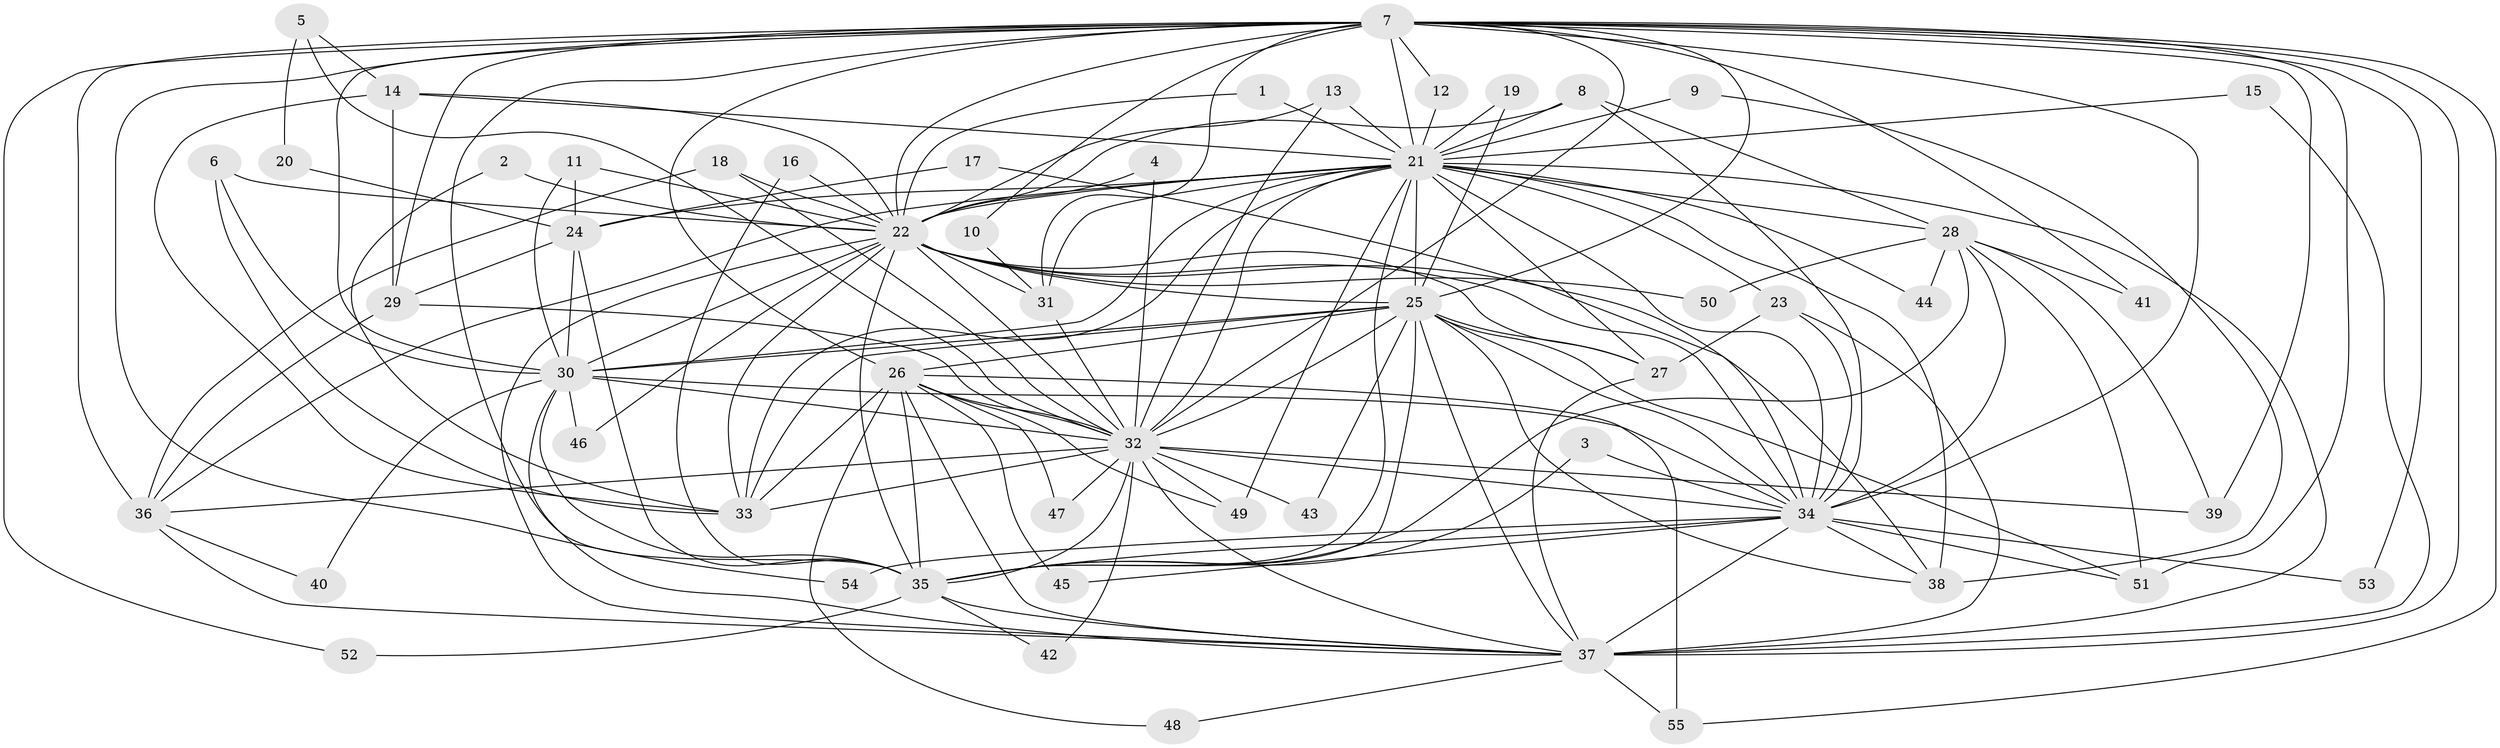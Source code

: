 // original degree distribution, {16: 0.009174311926605505, 17: 0.009174311926605505, 18: 0.03669724770642202, 29: 0.009174311926605505, 25: 0.009174311926605505, 32: 0.009174311926605505, 19: 0.009174311926605505, 3: 0.22935779816513763, 7: 0.027522935779816515, 5: 0.03669724770642202, 2: 0.5321100917431193, 4: 0.05504587155963303, 8: 0.009174311926605505, 6: 0.01834862385321101}
// Generated by graph-tools (version 1.1) at 2025/25/03/09/25 03:25:51]
// undirected, 55 vertices, 161 edges
graph export_dot {
graph [start="1"]
  node [color=gray90,style=filled];
  1;
  2;
  3;
  4;
  5;
  6;
  7;
  8;
  9;
  10;
  11;
  12;
  13;
  14;
  15;
  16;
  17;
  18;
  19;
  20;
  21;
  22;
  23;
  24;
  25;
  26;
  27;
  28;
  29;
  30;
  31;
  32;
  33;
  34;
  35;
  36;
  37;
  38;
  39;
  40;
  41;
  42;
  43;
  44;
  45;
  46;
  47;
  48;
  49;
  50;
  51;
  52;
  53;
  54;
  55;
  1 -- 21 [weight=1.0];
  1 -- 22 [weight=1.0];
  2 -- 22 [weight=1.0];
  2 -- 33 [weight=1.0];
  3 -- 34 [weight=1.0];
  3 -- 35 [weight=1.0];
  4 -- 22 [weight=1.0];
  4 -- 32 [weight=1.0];
  5 -- 14 [weight=1.0];
  5 -- 20 [weight=1.0];
  5 -- 32 [weight=1.0];
  6 -- 22 [weight=1.0];
  6 -- 30 [weight=1.0];
  6 -- 33 [weight=1.0];
  7 -- 10 [weight=1.0];
  7 -- 12 [weight=1.0];
  7 -- 21 [weight=3.0];
  7 -- 22 [weight=2.0];
  7 -- 25 [weight=2.0];
  7 -- 26 [weight=1.0];
  7 -- 29 [weight=1.0];
  7 -- 30 [weight=2.0];
  7 -- 31 [weight=1.0];
  7 -- 32 [weight=2.0];
  7 -- 34 [weight=2.0];
  7 -- 35 [weight=3.0];
  7 -- 36 [weight=1.0];
  7 -- 37 [weight=3.0];
  7 -- 39 [weight=1.0];
  7 -- 41 [weight=1.0];
  7 -- 51 [weight=1.0];
  7 -- 52 [weight=1.0];
  7 -- 53 [weight=1.0];
  7 -- 54 [weight=1.0];
  7 -- 55 [weight=1.0];
  8 -- 21 [weight=1.0];
  8 -- 22 [weight=1.0];
  8 -- 28 [weight=1.0];
  8 -- 34 [weight=1.0];
  9 -- 21 [weight=1.0];
  9 -- 38 [weight=1.0];
  10 -- 31 [weight=1.0];
  11 -- 22 [weight=1.0];
  11 -- 24 [weight=1.0];
  11 -- 30 [weight=1.0];
  12 -- 21 [weight=1.0];
  13 -- 21 [weight=1.0];
  13 -- 22 [weight=1.0];
  13 -- 32 [weight=1.0];
  14 -- 21 [weight=1.0];
  14 -- 22 [weight=1.0];
  14 -- 29 [weight=1.0];
  14 -- 33 [weight=1.0];
  15 -- 21 [weight=1.0];
  15 -- 37 [weight=1.0];
  16 -- 22 [weight=1.0];
  16 -- 35 [weight=1.0];
  17 -- 24 [weight=1.0];
  17 -- 34 [weight=1.0];
  18 -- 22 [weight=1.0];
  18 -- 32 [weight=1.0];
  18 -- 36 [weight=1.0];
  19 -- 21 [weight=1.0];
  19 -- 25 [weight=1.0];
  20 -- 24 [weight=2.0];
  21 -- 22 [weight=1.0];
  21 -- 23 [weight=1.0];
  21 -- 24 [weight=2.0];
  21 -- 25 [weight=1.0];
  21 -- 27 [weight=1.0];
  21 -- 28 [weight=2.0];
  21 -- 30 [weight=1.0];
  21 -- 31 [weight=1.0];
  21 -- 32 [weight=1.0];
  21 -- 33 [weight=1.0];
  21 -- 34 [weight=2.0];
  21 -- 35 [weight=1.0];
  21 -- 36 [weight=1.0];
  21 -- 37 [weight=2.0];
  21 -- 38 [weight=1.0];
  21 -- 44 [weight=1.0];
  21 -- 49 [weight=1.0];
  22 -- 25 [weight=2.0];
  22 -- 27 [weight=1.0];
  22 -- 30 [weight=2.0];
  22 -- 31 [weight=1.0];
  22 -- 32 [weight=2.0];
  22 -- 33 [weight=1.0];
  22 -- 34 [weight=1.0];
  22 -- 35 [weight=2.0];
  22 -- 37 [weight=1.0];
  22 -- 38 [weight=1.0];
  22 -- 46 [weight=1.0];
  22 -- 50 [weight=1.0];
  23 -- 27 [weight=2.0];
  23 -- 34 [weight=1.0];
  23 -- 37 [weight=1.0];
  24 -- 29 [weight=1.0];
  24 -- 30 [weight=1.0];
  24 -- 35 [weight=1.0];
  25 -- 26 [weight=1.0];
  25 -- 27 [weight=1.0];
  25 -- 30 [weight=3.0];
  25 -- 32 [weight=1.0];
  25 -- 33 [weight=1.0];
  25 -- 34 [weight=1.0];
  25 -- 35 [weight=1.0];
  25 -- 37 [weight=2.0];
  25 -- 38 [weight=1.0];
  25 -- 43 [weight=1.0];
  25 -- 51 [weight=1.0];
  26 -- 32 [weight=1.0];
  26 -- 33 [weight=2.0];
  26 -- 35 [weight=1.0];
  26 -- 37 [weight=1.0];
  26 -- 45 [weight=1.0];
  26 -- 47 [weight=1.0];
  26 -- 48 [weight=1.0];
  26 -- 49 [weight=2.0];
  26 -- 55 [weight=1.0];
  27 -- 37 [weight=1.0];
  28 -- 34 [weight=1.0];
  28 -- 35 [weight=1.0];
  28 -- 39 [weight=1.0];
  28 -- 41 [weight=1.0];
  28 -- 44 [weight=1.0];
  28 -- 50 [weight=1.0];
  28 -- 51 [weight=1.0];
  29 -- 32 [weight=1.0];
  29 -- 36 [weight=1.0];
  30 -- 32 [weight=2.0];
  30 -- 34 [weight=1.0];
  30 -- 35 [weight=1.0];
  30 -- 37 [weight=1.0];
  30 -- 40 [weight=1.0];
  30 -- 46 [weight=1.0];
  31 -- 32 [weight=1.0];
  32 -- 33 [weight=1.0];
  32 -- 34 [weight=1.0];
  32 -- 35 [weight=2.0];
  32 -- 36 [weight=1.0];
  32 -- 37 [weight=1.0];
  32 -- 39 [weight=1.0];
  32 -- 42 [weight=1.0];
  32 -- 43 [weight=1.0];
  32 -- 47 [weight=1.0];
  32 -- 49 [weight=1.0];
  34 -- 35 [weight=1.0];
  34 -- 37 [weight=1.0];
  34 -- 38 [weight=1.0];
  34 -- 45 [weight=1.0];
  34 -- 51 [weight=1.0];
  34 -- 53 [weight=1.0];
  34 -- 54 [weight=1.0];
  35 -- 37 [weight=1.0];
  35 -- 42 [weight=1.0];
  35 -- 52 [weight=1.0];
  36 -- 37 [weight=1.0];
  36 -- 40 [weight=1.0];
  37 -- 48 [weight=1.0];
  37 -- 55 [weight=1.0];
}
